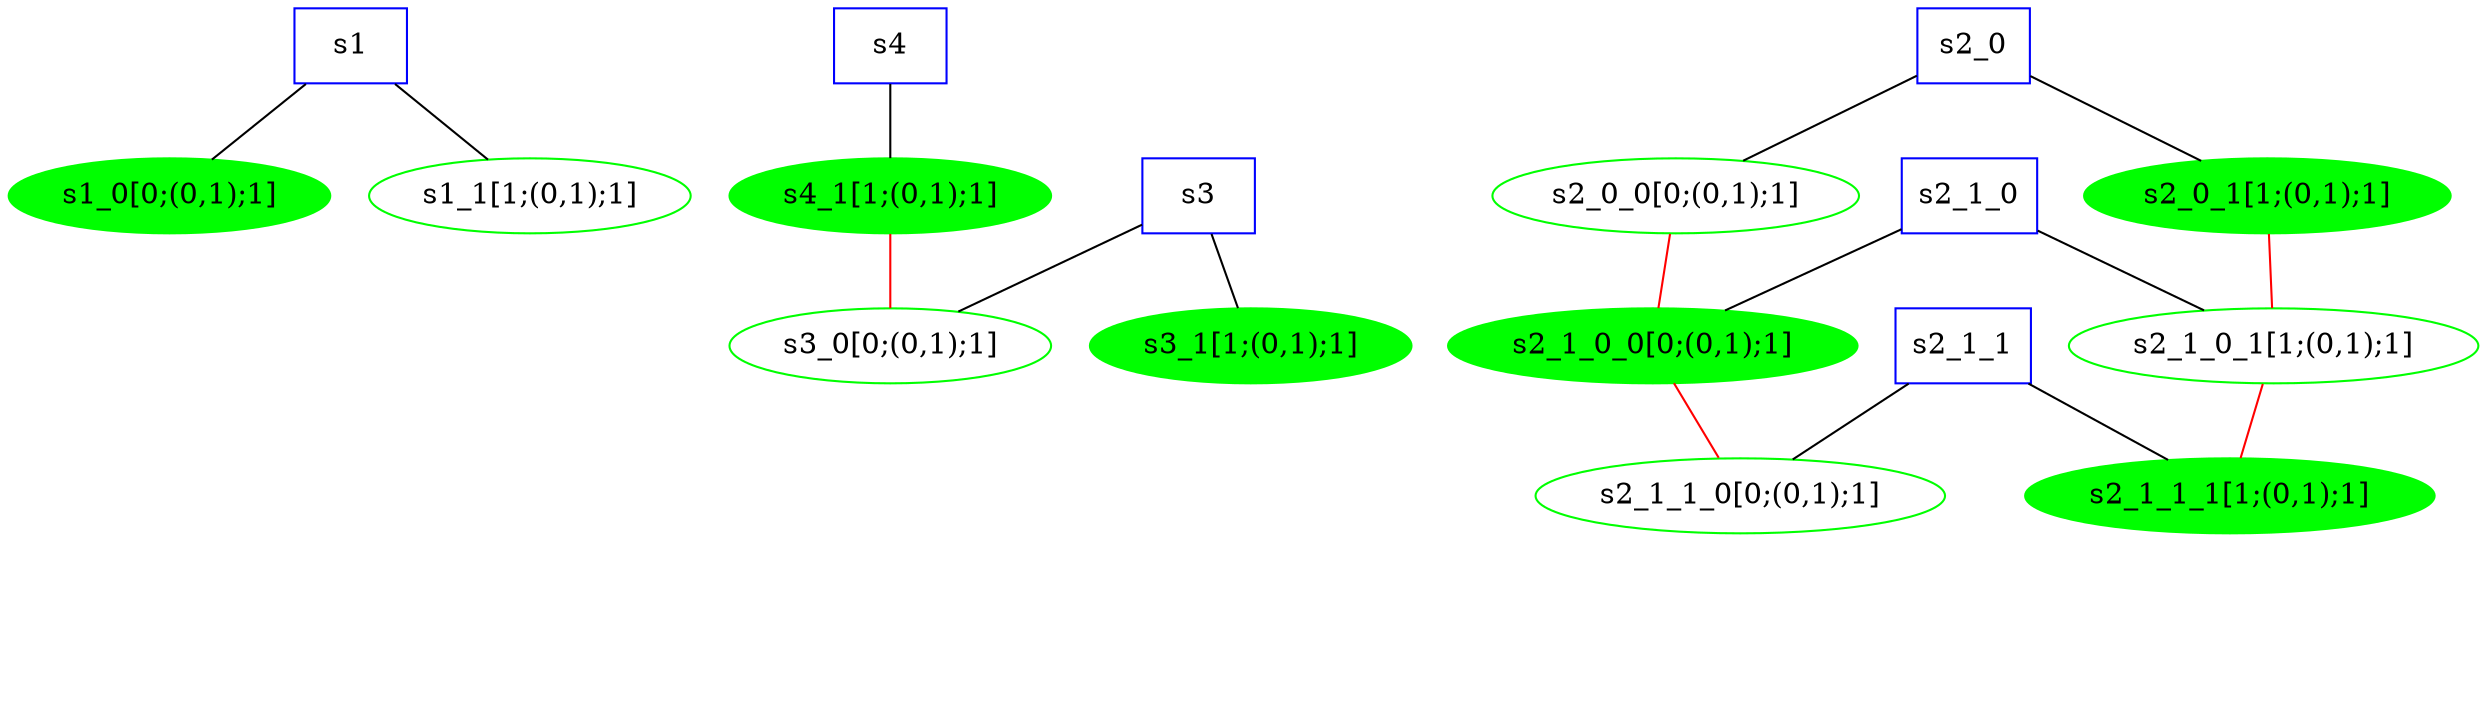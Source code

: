 graph G{
	node [fontcolor = black, color = white];
	0 [label = "s1", color = "#0000FF", shape = rectangle, ];
	1 [label = "s1_0[0;(0,1);1]", color = "#00FF00", shape = ellipse, style = filled];
	2 [label = "s1_1[1;(0,1);1]", color = "#00FF00", shape = ellipse, ];
	3 [label = "s4", color = "#0000FF", shape = rectangle, ];
	4 [label = "s4_1[1;(0,1);1]", color = "#00FF00", shape = ellipse, style = filled];
	5 [label = "s3", color = "#0000FF", shape = rectangle, ];
	6 [label = "s3_0[0;(0,1);1]", color = "#00FF00", shape = ellipse, ];
	7 [label = "s3_1[1;(0,1);1]", color = "#00FF00", shape = ellipse, style = filled];
	8 [label = "s2_0", color = "#0000FF", shape = rectangle, ];
	9 [label = "s2_0_0[0;(0,1);1]", color = "#00FF00", shape = ellipse, ];
	10 [label = "s2_0_1[1;(0,1);1]", color = "#00FF00", shape = ellipse, style = filled];
	11 [label = "s2_1_0", color = "#0000FF", shape = rectangle, ];
	12 [label = "s2_1_0_0[0;(0,1);1]", color = "#00FF00", shape = ellipse, style = filled];
	13 [label = "s2_1_0_1[1;(0,1);1]", color = "#00FF00", shape = ellipse, ];
	14 [label = "s2_1_1", color = "#0000FF", shape = rectangle, ];
	15 [label = "s2_1_1_0[0;(0,1);1]", color = "#00FF00", shape = ellipse, ];
	16 [label = "s2_1_1_1[1;(0,1);1]", color = "#00FF00", shape = ellipse, style = filled];
	"0" -- "1" [color="black"];
	"0" -- "2" [color="black"];
	"3" -- "4" [color="black"];
	"5" -- "6" [color="black"];
	"5" -- "7" [color="black"];
	"8" -- "9" [color="black"];
	"8" -- "10" [color="black"];
	"11" -- "12" [color="black"];
	"11" -- "13" [color="black"];
	"14" -- "15" [color="black"];
	"14" -- "16" [color="black"];
	"4" -- "6" [color="red"];
	"9" -- "12" [color="red"];
	"10" -- "13" [color="red"];
	"12" -- "15" [color="red"];
	"13" -- "16" [color="red"];
label = "\n\n\n"
fontsize = 20;
}
